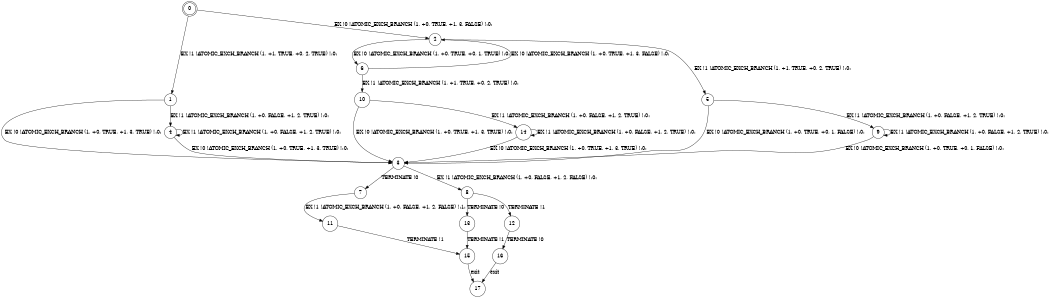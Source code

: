 digraph BCG {
size = "7, 10.5";
center = TRUE;
node [shape = circle];
0 [peripheries = 2];
0 -> 1 [label = "EX !1 !ATOMIC_EXCH_BRANCH (1, +1, TRUE, +0, 2, TRUE) !:0:"];
0 -> 2 [label = "EX !0 !ATOMIC_EXCH_BRANCH (1, +0, TRUE, +1, 3, FALSE) !:0:"];
1 -> 3 [label = "EX !0 !ATOMIC_EXCH_BRANCH (1, +0, TRUE, +1, 3, TRUE) !:0:"];
1 -> 4 [label = "EX !1 !ATOMIC_EXCH_BRANCH (1, +0, FALSE, +1, 2, TRUE) !:0:"];
2 -> 5 [label = "EX !1 !ATOMIC_EXCH_BRANCH (1, +1, TRUE, +0, 2, TRUE) !:0:"];
2 -> 6 [label = "EX !0 !ATOMIC_EXCH_BRANCH (1, +0, TRUE, +0, 1, TRUE) !:0:"];
3 -> 7 [label = "TERMINATE !0"];
3 -> 8 [label = "EX !1 !ATOMIC_EXCH_BRANCH (1, +0, FALSE, +1, 2, FALSE) !:0:"];
4 -> 3 [label = "EX !0 !ATOMIC_EXCH_BRANCH (1, +0, TRUE, +1, 3, TRUE) !:0:"];
4 -> 4 [label = "EX !1 !ATOMIC_EXCH_BRANCH (1, +0, FALSE, +1, 2, TRUE) !:0:"];
5 -> 9 [label = "EX !1 !ATOMIC_EXCH_BRANCH (1, +0, FALSE, +1, 2, TRUE) !:0:"];
5 -> 3 [label = "EX !0 !ATOMIC_EXCH_BRANCH (1, +0, TRUE, +0, 1, FALSE) !:0:"];
6 -> 10 [label = "EX !1 !ATOMIC_EXCH_BRANCH (1, +1, TRUE, +0, 2, TRUE) !:0:"];
6 -> 2 [label = "EX !0 !ATOMIC_EXCH_BRANCH (1, +0, TRUE, +1, 3, FALSE) !:0:"];
7 -> 11 [label = "EX !1 !ATOMIC_EXCH_BRANCH (1, +0, FALSE, +1, 2, FALSE) !:1:"];
8 -> 12 [label = "TERMINATE !1"];
8 -> 13 [label = "TERMINATE !0"];
9 -> 9 [label = "EX !1 !ATOMIC_EXCH_BRANCH (1, +0, FALSE, +1, 2, TRUE) !:0:"];
9 -> 3 [label = "EX !0 !ATOMIC_EXCH_BRANCH (1, +0, TRUE, +0, 1, FALSE) !:0:"];
10 -> 14 [label = "EX !1 !ATOMIC_EXCH_BRANCH (1, +0, FALSE, +1, 2, TRUE) !:0:"];
10 -> 3 [label = "EX !0 !ATOMIC_EXCH_BRANCH (1, +0, TRUE, +1, 3, TRUE) !:0:"];
11 -> 15 [label = "TERMINATE !1"];
12 -> 16 [label = "TERMINATE !0"];
13 -> 15 [label = "TERMINATE !1"];
14 -> 14 [label = "EX !1 !ATOMIC_EXCH_BRANCH (1, +0, FALSE, +1, 2, TRUE) !:0:"];
14 -> 3 [label = "EX !0 !ATOMIC_EXCH_BRANCH (1, +0, TRUE, +1, 3, TRUE) !:0:"];
15 -> 17 [label = "exit"];
16 -> 17 [label = "exit"];
}
